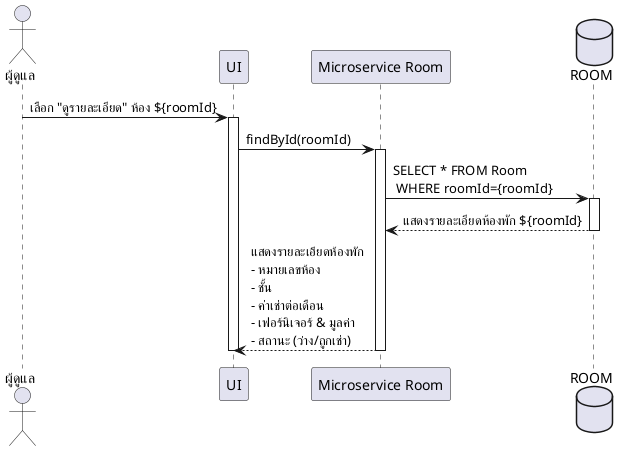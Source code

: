 

@startuml
skinparam defaultFontName "TH Sarabun New"

actor "ผู้ดูแล" as Admin
participant "UI" as UI
participant "Microservice Room" as  MSROOM
database    ROOM    as Room

Admin -> UI  : เลือก "ดูรายละเอียด" ห้อง ${roomId}
activate UI
UI -> MSROOM :findById(roomId) 
activate MSROOM
MSROOM -> Room : SELECT * FROM Room \n WHERE roomId={roomId}
activate Room
Room --> MSROOM: แสดงรายละเอียดห้องพัก ${roomId}
deactivate Room
MSROOM --> UI: แสดงรายละเอียดห้องพัก\n- หมายเลขห้อง\n- ชั้น\n- ค่าเช่าต่อเดือน\n- เฟอร์นิเจอร์ & มูลค่า\n- สถานะ (ว่าง/ถูกเช่า)
deactivate MSROOM
deactivate UI
@enduml

' @startuml
' skinparam defaultFontName "TH Sarabun New"

' actor "ผู้ดูแล" as Admin
' participant "UI" as UI
' participant "Microservice Room" as MSROOM
' database "Room DB" as Room

' Admin -> UI : เลือก "ดูรายละเอียด" ห้อง ${roomId}
' activate UI

' UI -> MSROOM : findById(roomId)
' activate MSROOM

' MSROOM -> Room : SELECT * FROM Room\nWHERE roomId=${roomId}
' activate Room

' Room --> MSROOM : RoomEntity
' deactivate Room

' MSROOM --> UI : RoomDTO\n(รายละเอียดห้องพัก)
' deactivate MSROOM

' UI --> Admin : แสดงรายละเอียดห้องพัก\n- หมายเลขห้อง\n- ชั้น\n- ค่าเช่าต่อเดือน\n- เฟอร์นิเจอร์ & มูลค่า\n- สถานะ (ว่าง/ถูกเช่า)
' deactivate UI

' @enduml

